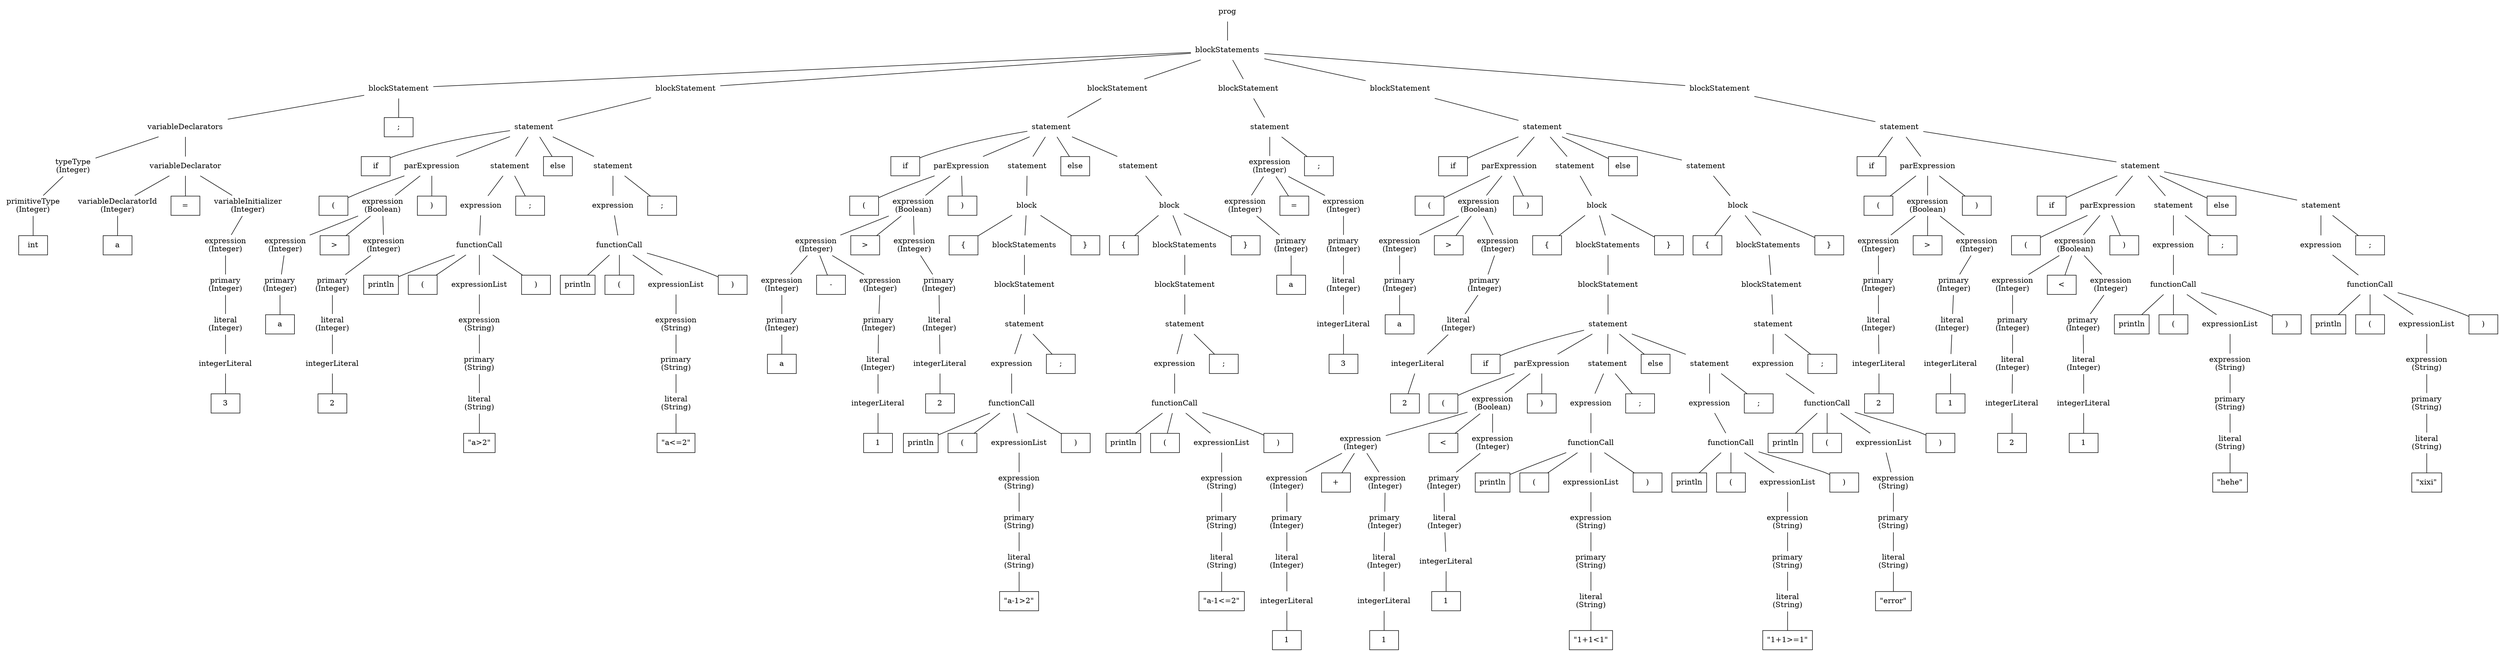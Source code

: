graph at {
node [shape=plaintext]
0 [label="prog"]
1 [label="blockStatements"]
0 -- 1
2 [label="blockStatement"]
1 -- 2
3 [label="variableDeclarators"]
2 -- 3
4 [label="typeType"]
3 -- 4
5 [label="primitiveType"]
4 -- 5
6 [label="int" shape=rectangle]
5 -- 6
7 [label="variableDeclarator"]
3 -- 7
8 [label="variableDeclaratorId"]
7 -- 8
9 [label="a" shape=rectangle]
8 -- 9
10 [label="=" shape=rectangle]
7 -- 10
11 [label="variableInitializer"]
7 -- 11
12 [label="expression"]
11 -- 12
13 [label="primary"]
12 -- 13
14 [label="literal"]
13 -- 14
15 [label="integerLiteral"]
14 -- 15
16 [label="3" shape=rectangle]
15 -- 16
17 [label=";" shape=rectangle]
2 -- 17
18 [label="blockStatement"]
1 -- 18
19 [label="statement"]
18 -- 19
20 [label="if" shape=rectangle]
19 -- 20
21 [label="parExpression"]
19 -- 21
22 [label="(" shape=rectangle]
21 -- 22
23 [label="expression"]
21 -- 23
24 [label="expression"]
23 -- 24
25 [label="primary"]
24 -- 25
26 [label="a" shape=rectangle]
25 -- 26
27 [label=">" shape=rectangle]
23 -- 27
28 [label="expression"]
23 -- 28
29 [label="primary"]
28 -- 29
30 [label="literal"]
29 -- 30
31 [label="integerLiteral"]
30 -- 31
32 [label="2" shape=rectangle]
31 -- 32
33 [label=")" shape=rectangle]
21 -- 33
34 [label="statement"]
19 -- 34
35 [label="expression"]
34 -- 35
36 [label="functionCall"]
35 -- 36
37 [label="println" shape=rectangle]
36 -- 37
38 [label="(" shape=rectangle]
36 -- 38
39 [label="expressionList"]
36 -- 39
40 [label="expression"]
39 -- 40
41 [label="primary"]
40 -- 41
42 [label="literal"]
41 -- 42
43 [label="\"a>2\"" shape=rectangle]
42 -- 43
44 [label=")" shape=rectangle]
36 -- 44
45 [label=";" shape=rectangle]
34 -- 45
46 [label="else" shape=rectangle]
19 -- 46
47 [label="statement"]
19 -- 47
48 [label="expression"]
47 -- 48
49 [label="functionCall"]
48 -- 49
50 [label="println" shape=rectangle]
49 -- 50
51 [label="(" shape=rectangle]
49 -- 51
52 [label="expressionList"]
49 -- 52
53 [label="expression"]
52 -- 53
54 [label="primary"]
53 -- 54
55 [label="literal"]
54 -- 55
56 [label="\"a<=2\"" shape=rectangle]
55 -- 56
57 [label=")" shape=rectangle]
49 -- 57
58 [label=";" shape=rectangle]
47 -- 58
59 [label="blockStatement"]
1 -- 59
60 [label="statement"]
59 -- 60
61 [label="if" shape=rectangle]
60 -- 61
62 [label="parExpression"]
60 -- 62
63 [label="(" shape=rectangle]
62 -- 63
64 [label="expression"]
62 -- 64
65 [label="expression"]
64 -- 65
66 [label="expression"]
65 -- 66
67 [label="primary"]
66 -- 67
68 [label="a" shape=rectangle]
67 -- 68
69 [label="-" shape=rectangle]
65 -- 69
70 [label="expression"]
65 -- 70
71 [label="primary"]
70 -- 71
72 [label="literal"]
71 -- 72
73 [label="integerLiteral"]
72 -- 73
74 [label="1" shape=rectangle]
73 -- 74
75 [label=">" shape=rectangle]
64 -- 75
76 [label="expression"]
64 -- 76
77 [label="primary"]
76 -- 77
78 [label="literal"]
77 -- 78
79 [label="integerLiteral"]
78 -- 79
80 [label="2" shape=rectangle]
79 -- 80
81 [label=")" shape=rectangle]
62 -- 81
82 [label="statement"]
60 -- 82
83 [label="block"]
82 -- 83
84 [label="{" shape=rectangle]
83 -- 84
85 [label="blockStatements"]
83 -- 85
86 [label="blockStatement"]
85 -- 86
87 [label="statement"]
86 -- 87
88 [label="expression"]
87 -- 88
89 [label="functionCall"]
88 -- 89
90 [label="println" shape=rectangle]
89 -- 90
91 [label="(" shape=rectangle]
89 -- 91
92 [label="expressionList"]
89 -- 92
93 [label="expression"]
92 -- 93
94 [label="primary"]
93 -- 94
95 [label="literal"]
94 -- 95
96 [label="\"a-1>2\"" shape=rectangle]
95 -- 96
97 [label=")" shape=rectangle]
89 -- 97
98 [label=";" shape=rectangle]
87 -- 98
99 [label="}" shape=rectangle]
83 -- 99
100 [label="else" shape=rectangle]
60 -- 100
101 [label="statement"]
60 -- 101
102 [label="block"]
101 -- 102
103 [label="{" shape=rectangle]
102 -- 103
104 [label="blockStatements"]
102 -- 104
105 [label="blockStatement"]
104 -- 105
106 [label="statement"]
105 -- 106
107 [label="expression"]
106 -- 107
108 [label="functionCall"]
107 -- 108
109 [label="println" shape=rectangle]
108 -- 109
110 [label="(" shape=rectangle]
108 -- 110
111 [label="expressionList"]
108 -- 111
112 [label="expression"]
111 -- 112
113 [label="primary"]
112 -- 113
114 [label="literal"]
113 -- 114
115 [label="\"a-1<=2\"" shape=rectangle]
114 -- 115
116 [label=")" shape=rectangle]
108 -- 116
117 [label=";" shape=rectangle]
106 -- 117
118 [label="}" shape=rectangle]
102 -- 118
119 [label="blockStatement"]
1 -- 119
120 [label="statement"]
119 -- 120
121 [label="expression"]
120 -- 121
122 [label="expression"]
121 -- 122
123 [label="primary"]
122 -- 123
124 [label="a" shape=rectangle]
123 -- 124
125 [label="=" shape=rectangle]
121 -- 125
126 [label="expression"]
121 -- 126
127 [label="primary"]
126 -- 127
128 [label="literal"]
127 -- 128
129 [label="integerLiteral"]
128 -- 129
130 [label="3" shape=rectangle]
129 -- 130
131 [label=";" shape=rectangle]
120 -- 131
132 [label="blockStatement"]
1 -- 132
133 [label="statement"]
132 -- 133
134 [label="if" shape=rectangle]
133 -- 134
135 [label="parExpression"]
133 -- 135
136 [label="(" shape=rectangle]
135 -- 136
137 [label="expression"]
135 -- 137
138 [label="expression"]
137 -- 138
139 [label="primary"]
138 -- 139
140 [label="a" shape=rectangle]
139 -- 140
141 [label=">" shape=rectangle]
137 -- 141
142 [label="expression"]
137 -- 142
143 [label="primary"]
142 -- 143
144 [label="literal"]
143 -- 144
145 [label="integerLiteral"]
144 -- 145
146 [label="2" shape=rectangle]
145 -- 146
147 [label=")" shape=rectangle]
135 -- 147
148 [label="statement"]
133 -- 148
149 [label="block"]
148 -- 149
150 [label="{" shape=rectangle]
149 -- 150
151 [label="blockStatements"]
149 -- 151
152 [label="blockStatement"]
151 -- 152
153 [label="statement"]
152 -- 153
154 [label="if" shape=rectangle]
153 -- 154
155 [label="parExpression"]
153 -- 155
156 [label="(" shape=rectangle]
155 -- 156
157 [label="expression"]
155 -- 157
158 [label="expression"]
157 -- 158
159 [label="expression"]
158 -- 159
160 [label="primary"]
159 -- 160
161 [label="literal"]
160 -- 161
162 [label="integerLiteral"]
161 -- 162
163 [label="1" shape=rectangle]
162 -- 163
164 [label="+" shape=rectangle]
158 -- 164
165 [label="expression"]
158 -- 165
166 [label="primary"]
165 -- 166
167 [label="literal"]
166 -- 167
168 [label="integerLiteral"]
167 -- 168
169 [label="1" shape=rectangle]
168 -- 169
170 [label="<" shape=rectangle]
157 -- 170
171 [label="expression"]
157 -- 171
172 [label="primary"]
171 -- 172
173 [label="literal"]
172 -- 173
174 [label="integerLiteral"]
173 -- 174
175 [label="1" shape=rectangle]
174 -- 175
176 [label=")" shape=rectangle]
155 -- 176
177 [label="statement"]
153 -- 177
178 [label="expression"]
177 -- 178
179 [label="functionCall"]
178 -- 179
180 [label="println" shape=rectangle]
179 -- 180
181 [label="(" shape=rectangle]
179 -- 181
182 [label="expressionList"]
179 -- 182
183 [label="expression"]
182 -- 183
184 [label="primary"]
183 -- 184
185 [label="literal"]
184 -- 185
186 [label="\"1+1<1\"" shape=rectangle]
185 -- 186
187 [label=")" shape=rectangle]
179 -- 187
188 [label=";" shape=rectangle]
177 -- 188
189 [label="else" shape=rectangle]
153 -- 189
190 [label="statement"]
153 -- 190
191 [label="expression"]
190 -- 191
192 [label="functionCall"]
191 -- 192
193 [label="println" shape=rectangle]
192 -- 193
194 [label="(" shape=rectangle]
192 -- 194
195 [label="expressionList"]
192 -- 195
196 [label="expression"]
195 -- 196
197 [label="primary"]
196 -- 197
198 [label="literal"]
197 -- 198
199 [label="\"1+1>=1\"" shape=rectangle]
198 -- 199
200 [label=")" shape=rectangle]
192 -- 200
201 [label=";" shape=rectangle]
190 -- 201
202 [label="}" shape=rectangle]
149 -- 202
203 [label="else" shape=rectangle]
133 -- 203
204 [label="statement"]
133 -- 204
205 [label="block"]
204 -- 205
206 [label="{" shape=rectangle]
205 -- 206
207 [label="blockStatements"]
205 -- 207
208 [label="blockStatement"]
207 -- 208
209 [label="statement"]
208 -- 209
210 [label="expression"]
209 -- 210
211 [label="functionCall"]
210 -- 211
212 [label="println" shape=rectangle]
211 -- 212
213 [label="(" shape=rectangle]
211 -- 213
214 [label="expressionList"]
211 -- 214
215 [label="expression"]
214 -- 215
216 [label="primary"]
215 -- 216
217 [label="literal"]
216 -- 217
218 [label="\"error\"" shape=rectangle]
217 -- 218
219 [label=")" shape=rectangle]
211 -- 219
220 [label=";" shape=rectangle]
209 -- 220
221 [label="}" shape=rectangle]
205 -- 221
222 [label="blockStatement"]
1 -- 222
223 [label="statement"]
222 -- 223
224 [label="if" shape=rectangle]
223 -- 224
225 [label="parExpression"]
223 -- 225
226 [label="(" shape=rectangle]
225 -- 226
227 [label="expression"]
225 -- 227
228 [label="expression"]
227 -- 228
229 [label="primary"]
228 -- 229
230 [label="literal"]
229 -- 230
231 [label="integerLiteral"]
230 -- 231
232 [label="2" shape=rectangle]
231 -- 232
233 [label=">" shape=rectangle]
227 -- 233
234 [label="expression"]
227 -- 234
235 [label="primary"]
234 -- 235
236 [label="literal"]
235 -- 236
237 [label="integerLiteral"]
236 -- 237
238 [label="1" shape=rectangle]
237 -- 238
239 [label=")" shape=rectangle]
225 -- 239
240 [label="statement"]
223 -- 240
241 [label="if" shape=rectangle]
240 -- 241
242 [label="parExpression"]
240 -- 242
243 [label="(" shape=rectangle]
242 -- 243
244 [label="expression"]
242 -- 244
245 [label="expression"]
244 -- 245
246 [label="primary"]
245 -- 246
247 [label="literal"]
246 -- 247
248 [label="integerLiteral"]
247 -- 248
249 [label="2" shape=rectangle]
248 -- 249
250 [label="<" shape=rectangle]
244 -- 250
251 [label="expression"]
244 -- 251
252 [label="primary"]
251 -- 252
253 [label="literal"]
252 -- 253
254 [label="integerLiteral"]
253 -- 254
255 [label="1" shape=rectangle]
254 -- 255
256 [label=")" shape=rectangle]
242 -- 256
257 [label="statement"]
240 -- 257
258 [label="expression"]
257 -- 258
259 [label="functionCall"]
258 -- 259
260 [label="println" shape=rectangle]
259 -- 260
261 [label="(" shape=rectangle]
259 -- 261
262 [label="expressionList"]
259 -- 262
263 [label="expression"]
262 -- 263
264 [label="primary"]
263 -- 264
265 [label="literal"]
264 -- 265
266 [label="\"hehe\"" shape=rectangle]
265 -- 266
267 [label=")" shape=rectangle]
259 -- 267
268 [label=";" shape=rectangle]
257 -- 268
269 [label="else" shape=rectangle]
240 -- 269
270 [label="statement"]
240 -- 270
271 [label="expression"]
270 -- 271
272 [label="functionCall"]
271 -- 272
273 [label="println" shape=rectangle]
272 -- 273
274 [label="(" shape=rectangle]
272 -- 274
275 [label="expressionList"]
272 -- 275
276 [label="expression"]
275 -- 276
277 [label="primary"]
276 -- 277
278 [label="literal"]
277 -- 278
279 [label="\"xixi\"" shape=rectangle]
278 -- 279
280 [label=")" shape=rectangle]
272 -- 280
281 [label=";" shape=rectangle]
270 -- 281
5 [label="primitiveType\n(Integer)"]
4 [label="typeType\n(Integer)"]
8 [label="variableDeclaratorId\n(Integer)"]
14 [label="literal\n(Integer)"]
13 [label="primary\n(Integer)"]
12 [label="expression\n(Integer)"]
11 [label="variableInitializer\n(Integer)"]
25 [label="primary\n(Integer)"]
24 [label="expression\n(Integer)"]
30 [label="literal\n(Integer)"]
29 [label="primary\n(Integer)"]
28 [label="expression\n(Integer)"]
23 [label="expression\n(Boolean)"]
42 [label="literal\n(String)"]
41 [label="primary\n(String)"]
40 [label="expression\n(String)"]
55 [label="literal\n(String)"]
54 [label="primary\n(String)"]
53 [label="expression\n(String)"]
67 [label="primary\n(Integer)"]
66 [label="expression\n(Integer)"]
72 [label="literal\n(Integer)"]
71 [label="primary\n(Integer)"]
70 [label="expression\n(Integer)"]
65 [label="expression\n(Integer)"]
78 [label="literal\n(Integer)"]
77 [label="primary\n(Integer)"]
76 [label="expression\n(Integer)"]
64 [label="expression\n(Boolean)"]
95 [label="literal\n(String)"]
94 [label="primary\n(String)"]
93 [label="expression\n(String)"]
114 [label="literal\n(String)"]
113 [label="primary\n(String)"]
112 [label="expression\n(String)"]
123 [label="primary\n(Integer)"]
122 [label="expression\n(Integer)"]
128 [label="literal\n(Integer)"]
127 [label="primary\n(Integer)"]
126 [label="expression\n(Integer)"]
121 [label="expression\n(Integer)"]
139 [label="primary\n(Integer)"]
138 [label="expression\n(Integer)"]
144 [label="literal\n(Integer)"]
143 [label="primary\n(Integer)"]
142 [label="expression\n(Integer)"]
137 [label="expression\n(Boolean)"]
161 [label="literal\n(Integer)"]
160 [label="primary\n(Integer)"]
159 [label="expression\n(Integer)"]
167 [label="literal\n(Integer)"]
166 [label="primary\n(Integer)"]
165 [label="expression\n(Integer)"]
158 [label="expression\n(Integer)"]
173 [label="literal\n(Integer)"]
172 [label="primary\n(Integer)"]
171 [label="expression\n(Integer)"]
157 [label="expression\n(Boolean)"]
185 [label="literal\n(String)"]
184 [label="primary\n(String)"]
183 [label="expression\n(String)"]
198 [label="literal\n(String)"]
197 [label="primary\n(String)"]
196 [label="expression\n(String)"]
217 [label="literal\n(String)"]
216 [label="primary\n(String)"]
215 [label="expression\n(String)"]
230 [label="literal\n(Integer)"]
229 [label="primary\n(Integer)"]
228 [label="expression\n(Integer)"]
236 [label="literal\n(Integer)"]
235 [label="primary\n(Integer)"]
234 [label="expression\n(Integer)"]
227 [label="expression\n(Boolean)"]
247 [label="literal\n(Integer)"]
246 [label="primary\n(Integer)"]
245 [label="expression\n(Integer)"]
253 [label="literal\n(Integer)"]
252 [label="primary\n(Integer)"]
251 [label="expression\n(Integer)"]
244 [label="expression\n(Boolean)"]
265 [label="literal\n(String)"]
264 [label="primary\n(String)"]
263 [label="expression\n(String)"]
278 [label="literal\n(String)"]
277 [label="primary\n(String)"]
276 [label="expression\n(String)"]
}
